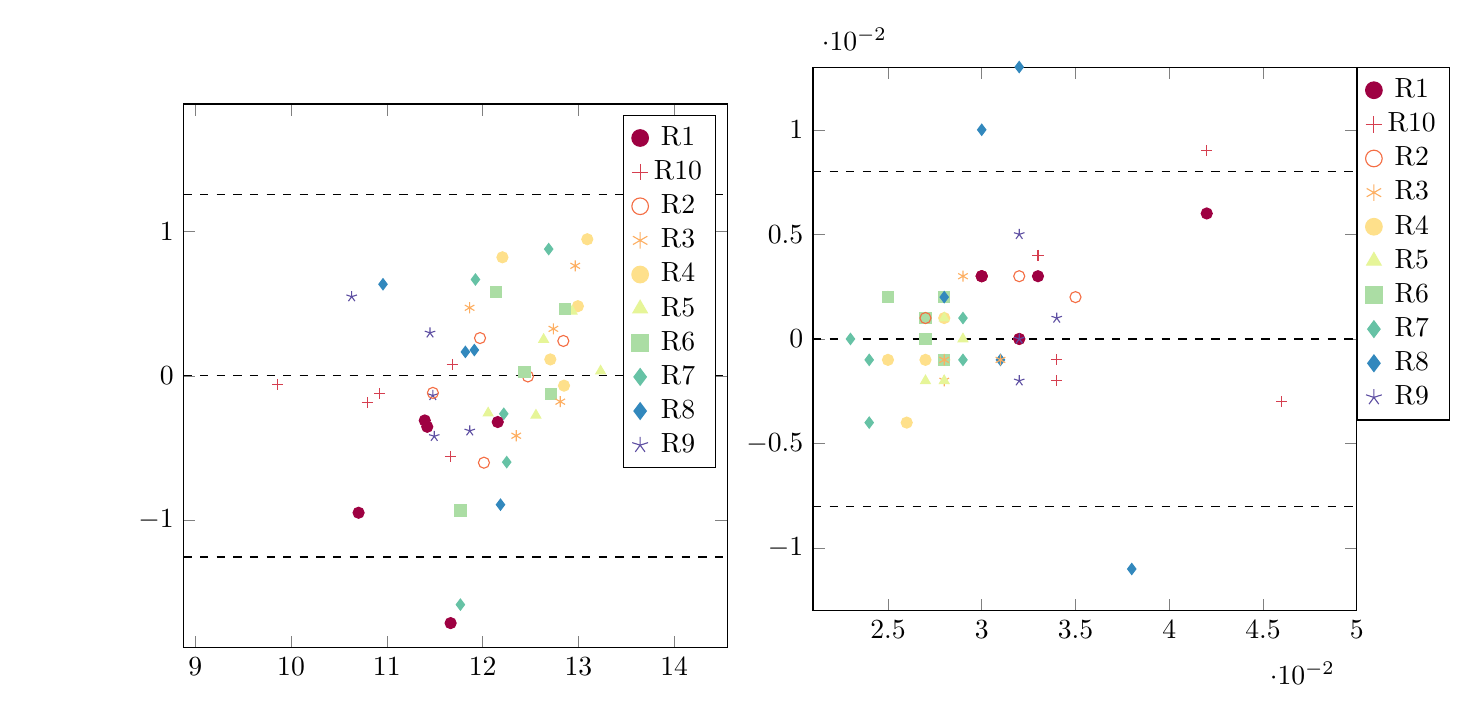 %created by ICC.r
\definecolor{brewer10_1}{HTML}{9E0142}
\definecolor{brewer10_2}{HTML}{D53E4F}
\definecolor{brewer10_3}{HTML}{F46D43}
\definecolor{brewer10_4}{HTML}{FDAE61}
\definecolor{brewer10_5}{HTML}{FEE08B}
\definecolor{brewer10_6}{HTML}{E6F598}
\definecolor{brewer10_7}{HTML}{ABDDA4}
\definecolor{brewer10_8}{HTML}{66C2A5}
\definecolor{brewer10_9}{HTML}{3288BD}
\definecolor{brewer10_10}{HTML}{5E4FA2}
\pgfplotsset{blandaltman/.style={scatter/classes=
{
R1={color=brewer10_1, mark=*, mark options={scale=1.5}}, R10={color=brewer10_2, mark=+, mark options={scale=1.5}}, R2={color=brewer10_3, mark=o, mark options={scale=1.5}}, R3={color=brewer10_4, mark=asterisk, mark options={scale=1.5}}, R4={color=brewer10_5, mark=oplus*, mark options={scale=1.5}}, R5={color=brewer10_6, mark=triangle*, mark options={scale=1.5}}, R6={color=brewer10_7, mark=square*, mark options={scale=1.5}}, R7={color=brewer10_8, mark=diamond*, mark options={scale=1.5}}, R8={color=brewer10_9, mark=diamond*, mark options={scale=1.5}}, R9={color=brewer10_10, mark=star, mark options={scale=1.5}}
}
}}
\begin{tikzpicture}
\begin{axis}[blandaltman,width=0.7*\textwidth, height=0.7*\textwidth, xmin=8.877,xmax=14.555,ymin=-1.885,ymax=1.885]
\addplot+[only marks, scatter]  [scatter src=explicit symbolic] coordinates {
(11.422, -0.353)[R1]
(11.973, 0.262)[R2]
(12.739, 0.326)[R3]
(12.995, 0.483)[R4]
(12.935, 0.448)[R5]
(12.717, -0.125)[R6]
(12.221, -0.263)[R7]
(11.914, 0.179)[R8]
(11.48, -0.136)[R9]
(11.682, 0.08)[R10]
(10.705, -0.949)[R1]
(11.481, -0.118)[R2]
(11.864, 0.472)[R3]
(12.207, 0.822)[R4]
(12.058, -0.258)[R5]
(12.136, 0.579)[R6]
(11.925, 0.668)[R7]
(10.96, 0.635)[R8]
(10.633, 0.549)[R9]
(9.863, -0.059)[R10]
(11.396, -0.309)[R1]
(12.473, -0.004)[R2]
(12.811, -0.179)[R3]
(12.85, -0.068)[R4]
(12.557, -0.273)[R5]
(11.769, -0.933)[R6]
(11.768, -1.586)[R7]
(11.848, -1.921)[R8]
(11.495, -0.419)[R9]
(10.795, -0.185)[R10]
(11.666, -1.714)[R1]
(12.014, -0.602)[R2]
(12.351, -0.415)[R3]
(12.707, 0.114)[R4]
(12.637, 0.252)[R5]
(12.438, 0.024)[R6]
(12.252, -0.598)[R7]
(12.187, -0.893)[R8]
(11.866, -0.381)[R9]
(10.925, -0.125)[R10]
(12.158, -0.32)[R1]
(12.843, 0.242)[R2]
(12.967, 0.763)[R3]
(13.093, 0.947)[R4]
(13.232, 0.033)[R5]
(12.86, 0.464)[R6]
(12.69, 0.879)[R7]
(11.82, 0.166)[R8]
(11.451, 0.298)[R9]
(11.663, -0.562)[R10]
};
\draw[dashed] (axis cs:8.877,-1.256) -- (axis cs:14.555,-1.256);
\draw[dashed] (axis cs:8.877,0.0) -- (axis cs:14.555,0.0);
\draw[dashed] (axis cs:8.877,1.256) -- (axis cs:14.555,1.256);
\legend{R1, R10, R2, R3, R4, R5, R6, R7, R8, R9};
\end{axis}
\end{tikzpicture}
\begin{tikzpicture}
\begin{axis}[blandaltman,width=0.7*\textwidth, height=0.7*\textwidth, xmin=0.021,xmax=0.05,ymin=-0.013,ymax=0.013, legend style={at={(1,1)},
anchor=north west}]
\addplot+[only marks, scatter]  [scatter src=explicit symbolic] coordinates {
(0.033, 0.003)[R1]
(0.032, -0.0)[R2]
(0.028, -0.002)[R3]
(0.027, -0.001)[R4]
(0.027, -0.002)[R5]
(0.027, 0.0)[R6]
(0.029, 0.001)[R7]
(0.031, -0.001)[R8]
(0.034, 0.001)[R9]
(0.034, -0.001)[R10]
(0.042, 0.006)[R1]
(0.035, 0.002)[R2]
(0.031, -0.001)[R3]
(0.028, -0.001)[R4]
(0.029, 0.0)[R5]
(0.028, -0.001)[R6]
(0.029, -0.001)[R7]
(0.038, -0.011)[R8]
(0.043, -0.014)[R9]
(0.046, -0.003)[R10]
(0.032, -0.0)[R1]
(0.03, 0.003)[R2]
(0.028, -0.001)[R3]
(0.026, -0.004)[R4]
(0.028, -0.002)[R5]
(0.028, 0.002)[R6]
(0.023, 0.0)[R7]
(0.032, 0.013)[R8]
(0.032, -0.002)[R9]
(0.034, -0.002)[R10]
(0.03, 0.003)[R1]
(0.032, 0.003)[R2]
(0.029, 0.003)[R3]
(0.028, 0.001)[R4]
(0.028, 0.001)[R5]
(0.027, 0.001)[R6]
(0.024, -0.004)[R7]
(0.03, 0.01)[R8]
(0.032, 0.005)[R9]
(0.042, 0.009)[R10]
(0.03, 0.003)[R1]
(0.027, 0.001)[R2]
(0.025, 0.002)[R3]
(0.025, -0.001)[R4]
(0.025, 0.002)[R5]
(0.025, 0.002)[R6]
(0.024, -0.001)[R7]
(0.028, 0.002)[R8]
(0.032, -0.0)[R9]
(0.033, 0.004)[R10]
};
\draw[dashed] (axis cs:0.021,-0.008) -- (axis cs:0.05,-0.008);
\draw[dashed] (axis cs:0.021,0.0) -- (axis cs:0.05,0.0);
\draw[dashed] (axis cs:0.021,0.008) -- (axis cs:0.05,0.008);
\legend{R1, R10, R2, R3, R4, R5, R6, R7, R8, R9};
\end{axis}
\end{tikzpicture}
